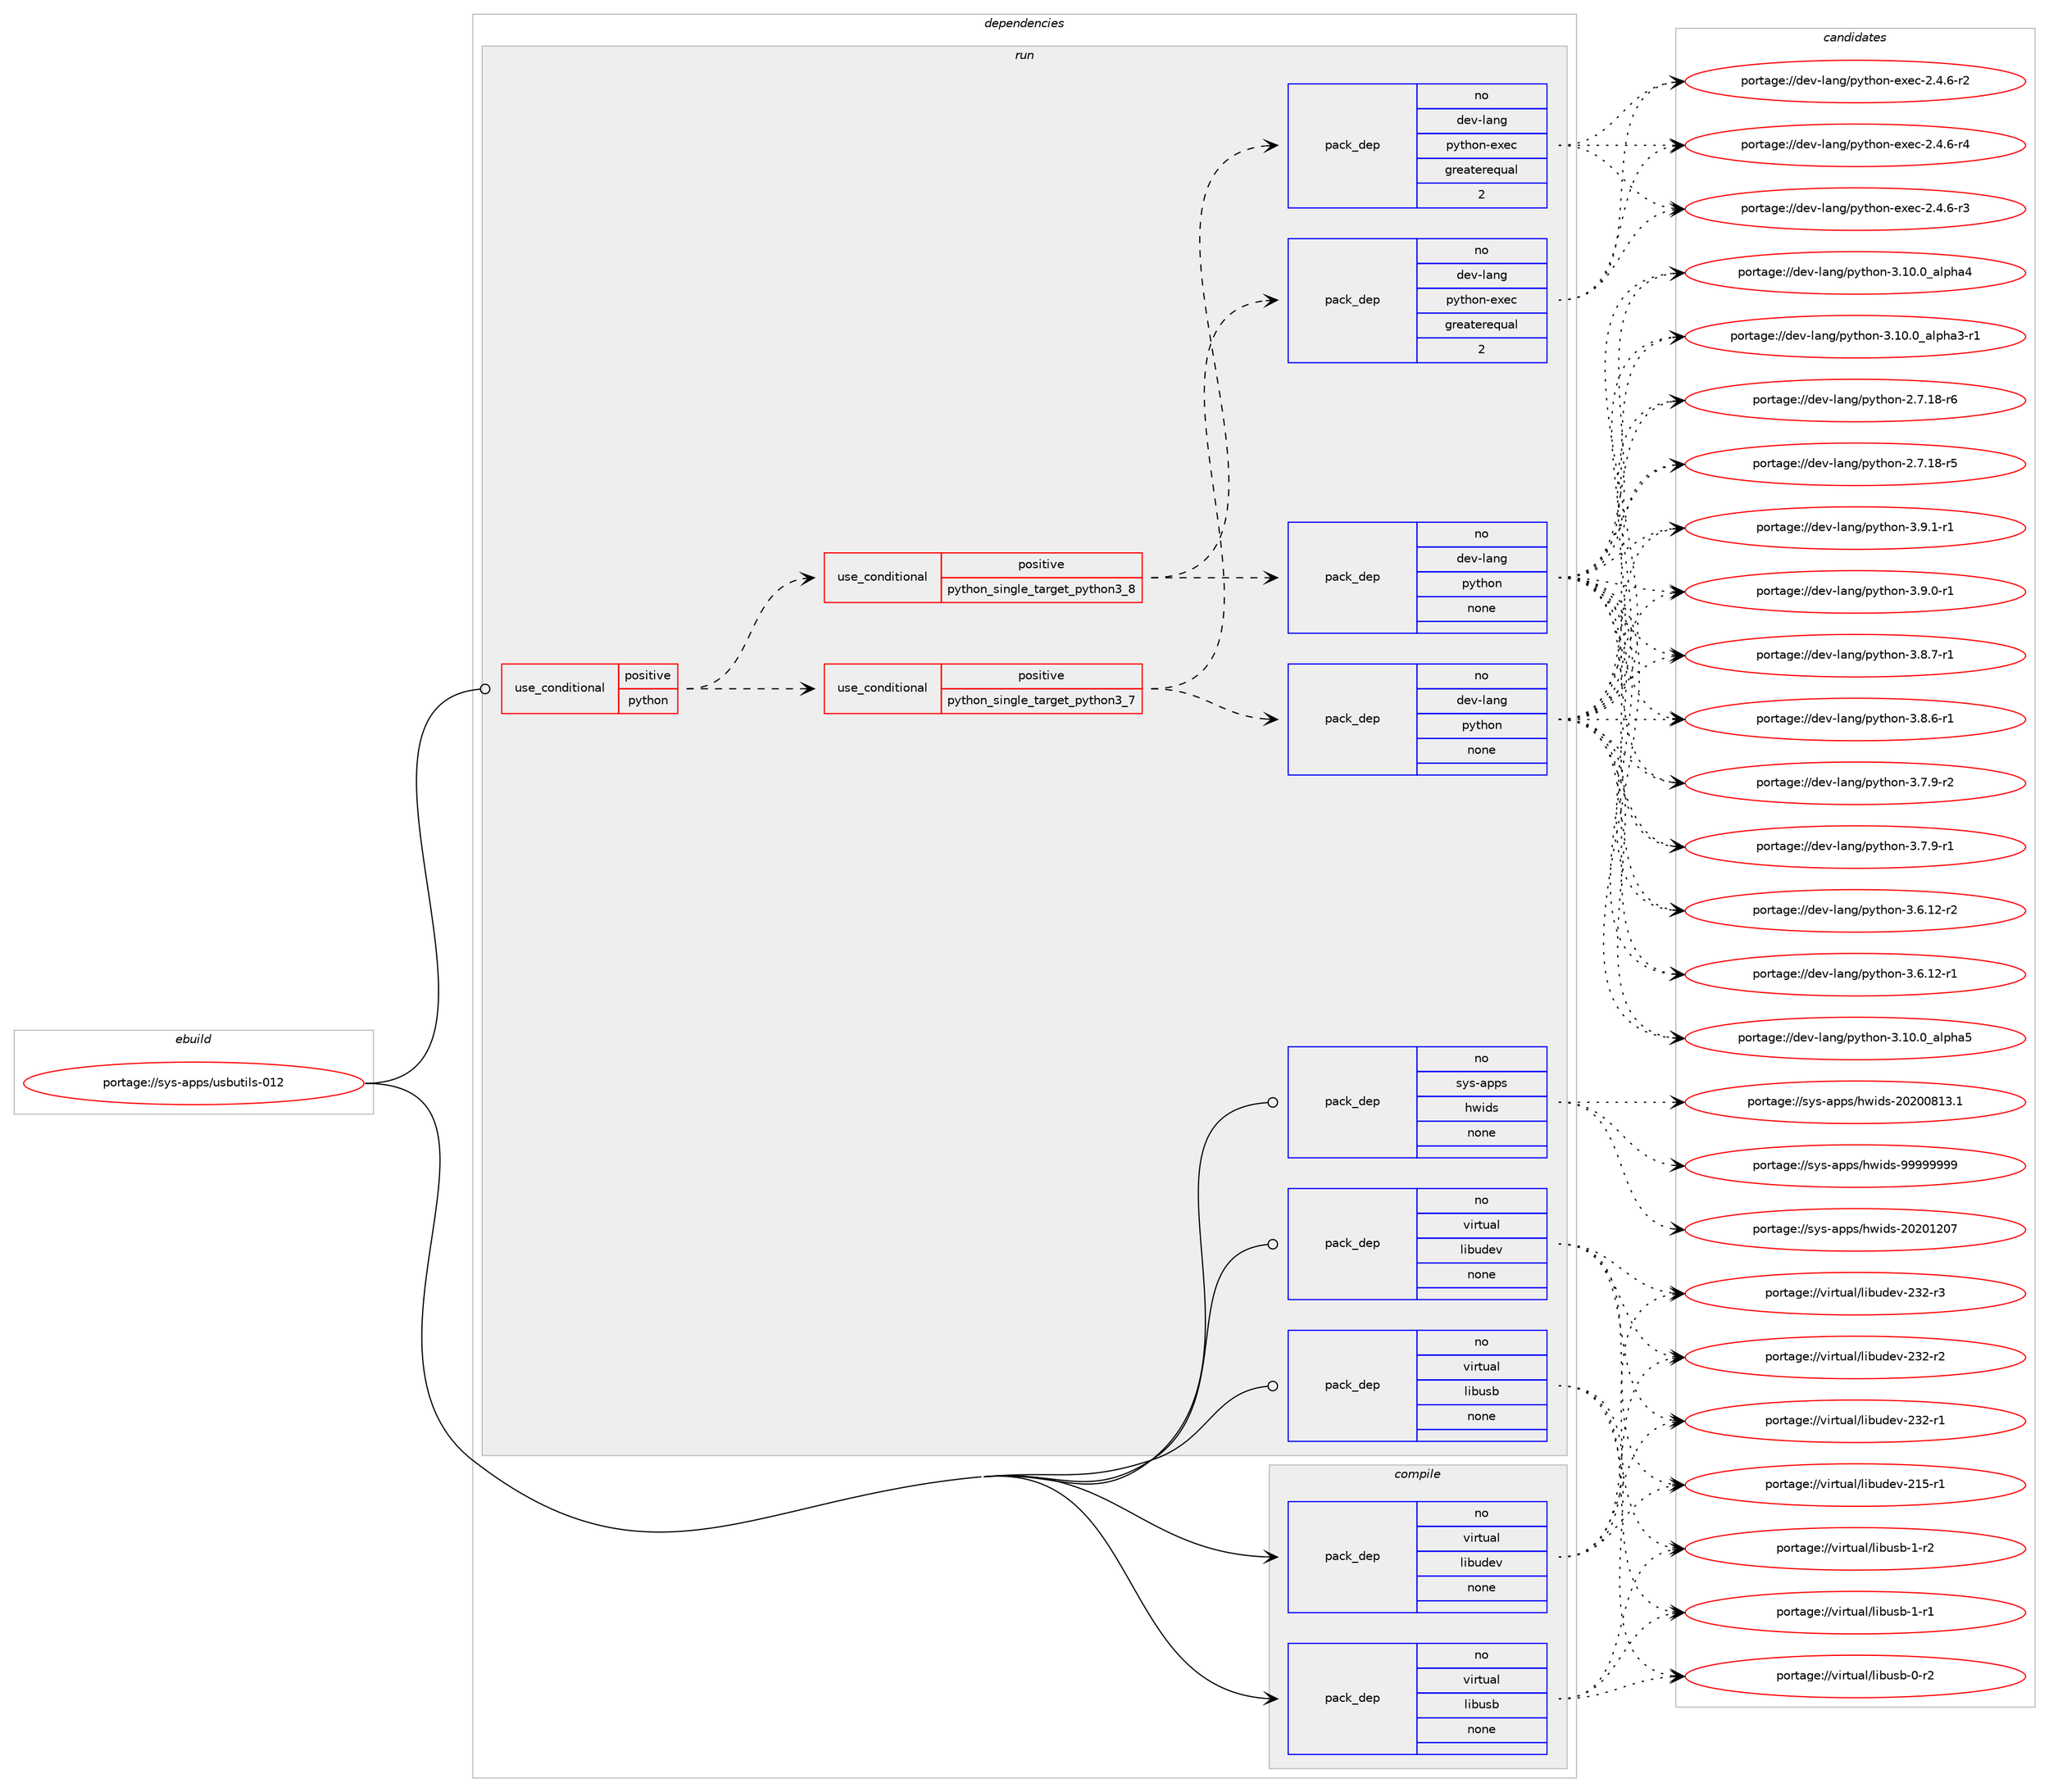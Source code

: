 digraph prolog {

# *************
# Graph options
# *************

newrank=true;
concentrate=true;
compound=true;
graph [rankdir=LR,fontname=Helvetica,fontsize=10,ranksep=1.5];#, ranksep=2.5, nodesep=0.2];
edge  [arrowhead=vee];
node  [fontname=Helvetica,fontsize=10];

# **********
# The ebuild
# **********

subgraph cluster_leftcol {
color=gray;
rank=same;
label=<<i>ebuild</i>>;
id [label="portage://sys-apps/usbutils-012", color=red, width=4, href="../sys-apps/usbutils-012.svg"];
}

# ****************
# The dependencies
# ****************

subgraph cluster_midcol {
color=gray;
label=<<i>dependencies</i>>;
subgraph cluster_compile {
fillcolor="#eeeeee";
style=filled;
label=<<i>compile</i>>;
subgraph pack5287 {
dependency7435 [label=<<TABLE BORDER="0" CELLBORDER="1" CELLSPACING="0" CELLPADDING="4" WIDTH="220"><TR><TD ROWSPAN="6" CELLPADDING="30">pack_dep</TD></TR><TR><TD WIDTH="110">no</TD></TR><TR><TD>virtual</TD></TR><TR><TD>libudev</TD></TR><TR><TD>none</TD></TR><TR><TD></TD></TR></TABLE>>, shape=none, color=blue];
}
id:e -> dependency7435:w [weight=20,style="solid",arrowhead="vee"];
subgraph pack5288 {
dependency7436 [label=<<TABLE BORDER="0" CELLBORDER="1" CELLSPACING="0" CELLPADDING="4" WIDTH="220"><TR><TD ROWSPAN="6" CELLPADDING="30">pack_dep</TD></TR><TR><TD WIDTH="110">no</TD></TR><TR><TD>virtual</TD></TR><TR><TD>libusb</TD></TR><TR><TD>none</TD></TR><TR><TD></TD></TR></TABLE>>, shape=none, color=blue];
}
id:e -> dependency7436:w [weight=20,style="solid",arrowhead="vee"];
}
subgraph cluster_compileandrun {
fillcolor="#eeeeee";
style=filled;
label=<<i>compile and run</i>>;
}
subgraph cluster_run {
fillcolor="#eeeeee";
style=filled;
label=<<i>run</i>>;
subgraph cond2065 {
dependency7437 [label=<<TABLE BORDER="0" CELLBORDER="1" CELLSPACING="0" CELLPADDING="4"><TR><TD ROWSPAN="3" CELLPADDING="10">use_conditional</TD></TR><TR><TD>positive</TD></TR><TR><TD>python</TD></TR></TABLE>>, shape=none, color=red];
subgraph cond2066 {
dependency7438 [label=<<TABLE BORDER="0" CELLBORDER="1" CELLSPACING="0" CELLPADDING="4"><TR><TD ROWSPAN="3" CELLPADDING="10">use_conditional</TD></TR><TR><TD>positive</TD></TR><TR><TD>python_single_target_python3_7</TD></TR></TABLE>>, shape=none, color=red];
subgraph pack5289 {
dependency7439 [label=<<TABLE BORDER="0" CELLBORDER="1" CELLSPACING="0" CELLPADDING="4" WIDTH="220"><TR><TD ROWSPAN="6" CELLPADDING="30">pack_dep</TD></TR><TR><TD WIDTH="110">no</TD></TR><TR><TD>dev-lang</TD></TR><TR><TD>python</TD></TR><TR><TD>none</TD></TR><TR><TD></TD></TR></TABLE>>, shape=none, color=blue];
}
dependency7438:e -> dependency7439:w [weight=20,style="dashed",arrowhead="vee"];
subgraph pack5290 {
dependency7440 [label=<<TABLE BORDER="0" CELLBORDER="1" CELLSPACING="0" CELLPADDING="4" WIDTH="220"><TR><TD ROWSPAN="6" CELLPADDING="30">pack_dep</TD></TR><TR><TD WIDTH="110">no</TD></TR><TR><TD>dev-lang</TD></TR><TR><TD>python-exec</TD></TR><TR><TD>greaterequal</TD></TR><TR><TD>2</TD></TR></TABLE>>, shape=none, color=blue];
}
dependency7438:e -> dependency7440:w [weight=20,style="dashed",arrowhead="vee"];
}
dependency7437:e -> dependency7438:w [weight=20,style="dashed",arrowhead="vee"];
subgraph cond2067 {
dependency7441 [label=<<TABLE BORDER="0" CELLBORDER="1" CELLSPACING="0" CELLPADDING="4"><TR><TD ROWSPAN="3" CELLPADDING="10">use_conditional</TD></TR><TR><TD>positive</TD></TR><TR><TD>python_single_target_python3_8</TD></TR></TABLE>>, shape=none, color=red];
subgraph pack5291 {
dependency7442 [label=<<TABLE BORDER="0" CELLBORDER="1" CELLSPACING="0" CELLPADDING="4" WIDTH="220"><TR><TD ROWSPAN="6" CELLPADDING="30">pack_dep</TD></TR><TR><TD WIDTH="110">no</TD></TR><TR><TD>dev-lang</TD></TR><TR><TD>python</TD></TR><TR><TD>none</TD></TR><TR><TD></TD></TR></TABLE>>, shape=none, color=blue];
}
dependency7441:e -> dependency7442:w [weight=20,style="dashed",arrowhead="vee"];
subgraph pack5292 {
dependency7443 [label=<<TABLE BORDER="0" CELLBORDER="1" CELLSPACING="0" CELLPADDING="4" WIDTH="220"><TR><TD ROWSPAN="6" CELLPADDING="30">pack_dep</TD></TR><TR><TD WIDTH="110">no</TD></TR><TR><TD>dev-lang</TD></TR><TR><TD>python-exec</TD></TR><TR><TD>greaterequal</TD></TR><TR><TD>2</TD></TR></TABLE>>, shape=none, color=blue];
}
dependency7441:e -> dependency7443:w [weight=20,style="dashed",arrowhead="vee"];
}
dependency7437:e -> dependency7441:w [weight=20,style="dashed",arrowhead="vee"];
}
id:e -> dependency7437:w [weight=20,style="solid",arrowhead="odot"];
subgraph pack5293 {
dependency7444 [label=<<TABLE BORDER="0" CELLBORDER="1" CELLSPACING="0" CELLPADDING="4" WIDTH="220"><TR><TD ROWSPAN="6" CELLPADDING="30">pack_dep</TD></TR><TR><TD WIDTH="110">no</TD></TR><TR><TD>sys-apps</TD></TR><TR><TD>hwids</TD></TR><TR><TD>none</TD></TR><TR><TD></TD></TR></TABLE>>, shape=none, color=blue];
}
id:e -> dependency7444:w [weight=20,style="solid",arrowhead="odot"];
subgraph pack5294 {
dependency7445 [label=<<TABLE BORDER="0" CELLBORDER="1" CELLSPACING="0" CELLPADDING="4" WIDTH="220"><TR><TD ROWSPAN="6" CELLPADDING="30">pack_dep</TD></TR><TR><TD WIDTH="110">no</TD></TR><TR><TD>virtual</TD></TR><TR><TD>libudev</TD></TR><TR><TD>none</TD></TR><TR><TD></TD></TR></TABLE>>, shape=none, color=blue];
}
id:e -> dependency7445:w [weight=20,style="solid",arrowhead="odot"];
subgraph pack5295 {
dependency7446 [label=<<TABLE BORDER="0" CELLBORDER="1" CELLSPACING="0" CELLPADDING="4" WIDTH="220"><TR><TD ROWSPAN="6" CELLPADDING="30">pack_dep</TD></TR><TR><TD WIDTH="110">no</TD></TR><TR><TD>virtual</TD></TR><TR><TD>libusb</TD></TR><TR><TD>none</TD></TR><TR><TD></TD></TR></TABLE>>, shape=none, color=blue];
}
id:e -> dependency7446:w [weight=20,style="solid",arrowhead="odot"];
}
}

# **************
# The candidates
# **************

subgraph cluster_choices {
rank=same;
color=gray;
label=<<i>candidates</i>>;

subgraph choice5287 {
color=black;
nodesep=1;
choice118105114116117971084710810598117100101118455051504511451 [label="portage://virtual/libudev-232-r3", color=red, width=4,href="../virtual/libudev-232-r3.svg"];
choice118105114116117971084710810598117100101118455051504511450 [label="portage://virtual/libudev-232-r2", color=red, width=4,href="../virtual/libudev-232-r2.svg"];
choice118105114116117971084710810598117100101118455051504511449 [label="portage://virtual/libudev-232-r1", color=red, width=4,href="../virtual/libudev-232-r1.svg"];
choice118105114116117971084710810598117100101118455049534511449 [label="portage://virtual/libudev-215-r1", color=red, width=4,href="../virtual/libudev-215-r1.svg"];
dependency7435:e -> choice118105114116117971084710810598117100101118455051504511451:w [style=dotted,weight="100"];
dependency7435:e -> choice118105114116117971084710810598117100101118455051504511450:w [style=dotted,weight="100"];
dependency7435:e -> choice118105114116117971084710810598117100101118455051504511449:w [style=dotted,weight="100"];
dependency7435:e -> choice118105114116117971084710810598117100101118455049534511449:w [style=dotted,weight="100"];
}
subgraph choice5288 {
color=black;
nodesep=1;
choice1181051141161179710847108105981171159845494511450 [label="portage://virtual/libusb-1-r2", color=red, width=4,href="../virtual/libusb-1-r2.svg"];
choice1181051141161179710847108105981171159845494511449 [label="portage://virtual/libusb-1-r1", color=red, width=4,href="../virtual/libusb-1-r1.svg"];
choice1181051141161179710847108105981171159845484511450 [label="portage://virtual/libusb-0-r2", color=red, width=4,href="../virtual/libusb-0-r2.svg"];
dependency7436:e -> choice1181051141161179710847108105981171159845494511450:w [style=dotted,weight="100"];
dependency7436:e -> choice1181051141161179710847108105981171159845494511449:w [style=dotted,weight="100"];
dependency7436:e -> choice1181051141161179710847108105981171159845484511450:w [style=dotted,weight="100"];
}
subgraph choice5289 {
color=black;
nodesep=1;
choice1001011184510897110103471121211161041111104551465746494511449 [label="portage://dev-lang/python-3.9.1-r1", color=red, width=4,href="../dev-lang/python-3.9.1-r1.svg"];
choice1001011184510897110103471121211161041111104551465746484511449 [label="portage://dev-lang/python-3.9.0-r1", color=red, width=4,href="../dev-lang/python-3.9.0-r1.svg"];
choice1001011184510897110103471121211161041111104551465646554511449 [label="portage://dev-lang/python-3.8.7-r1", color=red, width=4,href="../dev-lang/python-3.8.7-r1.svg"];
choice1001011184510897110103471121211161041111104551465646544511449 [label="portage://dev-lang/python-3.8.6-r1", color=red, width=4,href="../dev-lang/python-3.8.6-r1.svg"];
choice1001011184510897110103471121211161041111104551465546574511450 [label="portage://dev-lang/python-3.7.9-r2", color=red, width=4,href="../dev-lang/python-3.7.9-r2.svg"];
choice1001011184510897110103471121211161041111104551465546574511449 [label="portage://dev-lang/python-3.7.9-r1", color=red, width=4,href="../dev-lang/python-3.7.9-r1.svg"];
choice100101118451089711010347112121116104111110455146544649504511450 [label="portage://dev-lang/python-3.6.12-r2", color=red, width=4,href="../dev-lang/python-3.6.12-r2.svg"];
choice100101118451089711010347112121116104111110455146544649504511449 [label="portage://dev-lang/python-3.6.12-r1", color=red, width=4,href="../dev-lang/python-3.6.12-r1.svg"];
choice1001011184510897110103471121211161041111104551464948464895971081121049753 [label="portage://dev-lang/python-3.10.0_alpha5", color=red, width=4,href="../dev-lang/python-3.10.0_alpha5.svg"];
choice1001011184510897110103471121211161041111104551464948464895971081121049752 [label="portage://dev-lang/python-3.10.0_alpha4", color=red, width=4,href="../dev-lang/python-3.10.0_alpha4.svg"];
choice10010111845108971101034711212111610411111045514649484648959710811210497514511449 [label="portage://dev-lang/python-3.10.0_alpha3-r1", color=red, width=4,href="../dev-lang/python-3.10.0_alpha3-r1.svg"];
choice100101118451089711010347112121116104111110455046554649564511454 [label="portage://dev-lang/python-2.7.18-r6", color=red, width=4,href="../dev-lang/python-2.7.18-r6.svg"];
choice100101118451089711010347112121116104111110455046554649564511453 [label="portage://dev-lang/python-2.7.18-r5", color=red, width=4,href="../dev-lang/python-2.7.18-r5.svg"];
dependency7439:e -> choice1001011184510897110103471121211161041111104551465746494511449:w [style=dotted,weight="100"];
dependency7439:e -> choice1001011184510897110103471121211161041111104551465746484511449:w [style=dotted,weight="100"];
dependency7439:e -> choice1001011184510897110103471121211161041111104551465646554511449:w [style=dotted,weight="100"];
dependency7439:e -> choice1001011184510897110103471121211161041111104551465646544511449:w [style=dotted,weight="100"];
dependency7439:e -> choice1001011184510897110103471121211161041111104551465546574511450:w [style=dotted,weight="100"];
dependency7439:e -> choice1001011184510897110103471121211161041111104551465546574511449:w [style=dotted,weight="100"];
dependency7439:e -> choice100101118451089711010347112121116104111110455146544649504511450:w [style=dotted,weight="100"];
dependency7439:e -> choice100101118451089711010347112121116104111110455146544649504511449:w [style=dotted,weight="100"];
dependency7439:e -> choice1001011184510897110103471121211161041111104551464948464895971081121049753:w [style=dotted,weight="100"];
dependency7439:e -> choice1001011184510897110103471121211161041111104551464948464895971081121049752:w [style=dotted,weight="100"];
dependency7439:e -> choice10010111845108971101034711212111610411111045514649484648959710811210497514511449:w [style=dotted,weight="100"];
dependency7439:e -> choice100101118451089711010347112121116104111110455046554649564511454:w [style=dotted,weight="100"];
dependency7439:e -> choice100101118451089711010347112121116104111110455046554649564511453:w [style=dotted,weight="100"];
}
subgraph choice5290 {
color=black;
nodesep=1;
choice10010111845108971101034711212111610411111045101120101994550465246544511452 [label="portage://dev-lang/python-exec-2.4.6-r4", color=red, width=4,href="../dev-lang/python-exec-2.4.6-r4.svg"];
choice10010111845108971101034711212111610411111045101120101994550465246544511451 [label="portage://dev-lang/python-exec-2.4.6-r3", color=red, width=4,href="../dev-lang/python-exec-2.4.6-r3.svg"];
choice10010111845108971101034711212111610411111045101120101994550465246544511450 [label="portage://dev-lang/python-exec-2.4.6-r2", color=red, width=4,href="../dev-lang/python-exec-2.4.6-r2.svg"];
dependency7440:e -> choice10010111845108971101034711212111610411111045101120101994550465246544511452:w [style=dotted,weight="100"];
dependency7440:e -> choice10010111845108971101034711212111610411111045101120101994550465246544511451:w [style=dotted,weight="100"];
dependency7440:e -> choice10010111845108971101034711212111610411111045101120101994550465246544511450:w [style=dotted,weight="100"];
}
subgraph choice5291 {
color=black;
nodesep=1;
choice1001011184510897110103471121211161041111104551465746494511449 [label="portage://dev-lang/python-3.9.1-r1", color=red, width=4,href="../dev-lang/python-3.9.1-r1.svg"];
choice1001011184510897110103471121211161041111104551465746484511449 [label="portage://dev-lang/python-3.9.0-r1", color=red, width=4,href="../dev-lang/python-3.9.0-r1.svg"];
choice1001011184510897110103471121211161041111104551465646554511449 [label="portage://dev-lang/python-3.8.7-r1", color=red, width=4,href="../dev-lang/python-3.8.7-r1.svg"];
choice1001011184510897110103471121211161041111104551465646544511449 [label="portage://dev-lang/python-3.8.6-r1", color=red, width=4,href="../dev-lang/python-3.8.6-r1.svg"];
choice1001011184510897110103471121211161041111104551465546574511450 [label="portage://dev-lang/python-3.7.9-r2", color=red, width=4,href="../dev-lang/python-3.7.9-r2.svg"];
choice1001011184510897110103471121211161041111104551465546574511449 [label="portage://dev-lang/python-3.7.9-r1", color=red, width=4,href="../dev-lang/python-3.7.9-r1.svg"];
choice100101118451089711010347112121116104111110455146544649504511450 [label="portage://dev-lang/python-3.6.12-r2", color=red, width=4,href="../dev-lang/python-3.6.12-r2.svg"];
choice100101118451089711010347112121116104111110455146544649504511449 [label="portage://dev-lang/python-3.6.12-r1", color=red, width=4,href="../dev-lang/python-3.6.12-r1.svg"];
choice1001011184510897110103471121211161041111104551464948464895971081121049753 [label="portage://dev-lang/python-3.10.0_alpha5", color=red, width=4,href="../dev-lang/python-3.10.0_alpha5.svg"];
choice1001011184510897110103471121211161041111104551464948464895971081121049752 [label="portage://dev-lang/python-3.10.0_alpha4", color=red, width=4,href="../dev-lang/python-3.10.0_alpha4.svg"];
choice10010111845108971101034711212111610411111045514649484648959710811210497514511449 [label="portage://dev-lang/python-3.10.0_alpha3-r1", color=red, width=4,href="../dev-lang/python-3.10.0_alpha3-r1.svg"];
choice100101118451089711010347112121116104111110455046554649564511454 [label="portage://dev-lang/python-2.7.18-r6", color=red, width=4,href="../dev-lang/python-2.7.18-r6.svg"];
choice100101118451089711010347112121116104111110455046554649564511453 [label="portage://dev-lang/python-2.7.18-r5", color=red, width=4,href="../dev-lang/python-2.7.18-r5.svg"];
dependency7442:e -> choice1001011184510897110103471121211161041111104551465746494511449:w [style=dotted,weight="100"];
dependency7442:e -> choice1001011184510897110103471121211161041111104551465746484511449:w [style=dotted,weight="100"];
dependency7442:e -> choice1001011184510897110103471121211161041111104551465646554511449:w [style=dotted,weight="100"];
dependency7442:e -> choice1001011184510897110103471121211161041111104551465646544511449:w [style=dotted,weight="100"];
dependency7442:e -> choice1001011184510897110103471121211161041111104551465546574511450:w [style=dotted,weight="100"];
dependency7442:e -> choice1001011184510897110103471121211161041111104551465546574511449:w [style=dotted,weight="100"];
dependency7442:e -> choice100101118451089711010347112121116104111110455146544649504511450:w [style=dotted,weight="100"];
dependency7442:e -> choice100101118451089711010347112121116104111110455146544649504511449:w [style=dotted,weight="100"];
dependency7442:e -> choice1001011184510897110103471121211161041111104551464948464895971081121049753:w [style=dotted,weight="100"];
dependency7442:e -> choice1001011184510897110103471121211161041111104551464948464895971081121049752:w [style=dotted,weight="100"];
dependency7442:e -> choice10010111845108971101034711212111610411111045514649484648959710811210497514511449:w [style=dotted,weight="100"];
dependency7442:e -> choice100101118451089711010347112121116104111110455046554649564511454:w [style=dotted,weight="100"];
dependency7442:e -> choice100101118451089711010347112121116104111110455046554649564511453:w [style=dotted,weight="100"];
}
subgraph choice5292 {
color=black;
nodesep=1;
choice10010111845108971101034711212111610411111045101120101994550465246544511452 [label="portage://dev-lang/python-exec-2.4.6-r4", color=red, width=4,href="../dev-lang/python-exec-2.4.6-r4.svg"];
choice10010111845108971101034711212111610411111045101120101994550465246544511451 [label="portage://dev-lang/python-exec-2.4.6-r3", color=red, width=4,href="../dev-lang/python-exec-2.4.6-r3.svg"];
choice10010111845108971101034711212111610411111045101120101994550465246544511450 [label="portage://dev-lang/python-exec-2.4.6-r2", color=red, width=4,href="../dev-lang/python-exec-2.4.6-r2.svg"];
dependency7443:e -> choice10010111845108971101034711212111610411111045101120101994550465246544511452:w [style=dotted,weight="100"];
dependency7443:e -> choice10010111845108971101034711212111610411111045101120101994550465246544511451:w [style=dotted,weight="100"];
dependency7443:e -> choice10010111845108971101034711212111610411111045101120101994550465246544511450:w [style=dotted,weight="100"];
}
subgraph choice5293 {
color=black;
nodesep=1;
choice115121115459711211211547104119105100115455757575757575757 [label="portage://sys-apps/hwids-99999999", color=red, width=4,href="../sys-apps/hwids-99999999.svg"];
choice115121115459711211211547104119105100115455048504849504855 [label="portage://sys-apps/hwids-20201207", color=red, width=4,href="../sys-apps/hwids-20201207.svg"];
choice1151211154597112112115471041191051001154550485048485649514649 [label="portage://sys-apps/hwids-20200813.1", color=red, width=4,href="../sys-apps/hwids-20200813.1.svg"];
dependency7444:e -> choice115121115459711211211547104119105100115455757575757575757:w [style=dotted,weight="100"];
dependency7444:e -> choice115121115459711211211547104119105100115455048504849504855:w [style=dotted,weight="100"];
dependency7444:e -> choice1151211154597112112115471041191051001154550485048485649514649:w [style=dotted,weight="100"];
}
subgraph choice5294 {
color=black;
nodesep=1;
choice118105114116117971084710810598117100101118455051504511451 [label="portage://virtual/libudev-232-r3", color=red, width=4,href="../virtual/libudev-232-r3.svg"];
choice118105114116117971084710810598117100101118455051504511450 [label="portage://virtual/libudev-232-r2", color=red, width=4,href="../virtual/libudev-232-r2.svg"];
choice118105114116117971084710810598117100101118455051504511449 [label="portage://virtual/libudev-232-r1", color=red, width=4,href="../virtual/libudev-232-r1.svg"];
choice118105114116117971084710810598117100101118455049534511449 [label="portage://virtual/libudev-215-r1", color=red, width=4,href="../virtual/libudev-215-r1.svg"];
dependency7445:e -> choice118105114116117971084710810598117100101118455051504511451:w [style=dotted,weight="100"];
dependency7445:e -> choice118105114116117971084710810598117100101118455051504511450:w [style=dotted,weight="100"];
dependency7445:e -> choice118105114116117971084710810598117100101118455051504511449:w [style=dotted,weight="100"];
dependency7445:e -> choice118105114116117971084710810598117100101118455049534511449:w [style=dotted,weight="100"];
}
subgraph choice5295 {
color=black;
nodesep=1;
choice1181051141161179710847108105981171159845494511450 [label="portage://virtual/libusb-1-r2", color=red, width=4,href="../virtual/libusb-1-r2.svg"];
choice1181051141161179710847108105981171159845494511449 [label="portage://virtual/libusb-1-r1", color=red, width=4,href="../virtual/libusb-1-r1.svg"];
choice1181051141161179710847108105981171159845484511450 [label="portage://virtual/libusb-0-r2", color=red, width=4,href="../virtual/libusb-0-r2.svg"];
dependency7446:e -> choice1181051141161179710847108105981171159845494511450:w [style=dotted,weight="100"];
dependency7446:e -> choice1181051141161179710847108105981171159845494511449:w [style=dotted,weight="100"];
dependency7446:e -> choice1181051141161179710847108105981171159845484511450:w [style=dotted,weight="100"];
}
}

}

